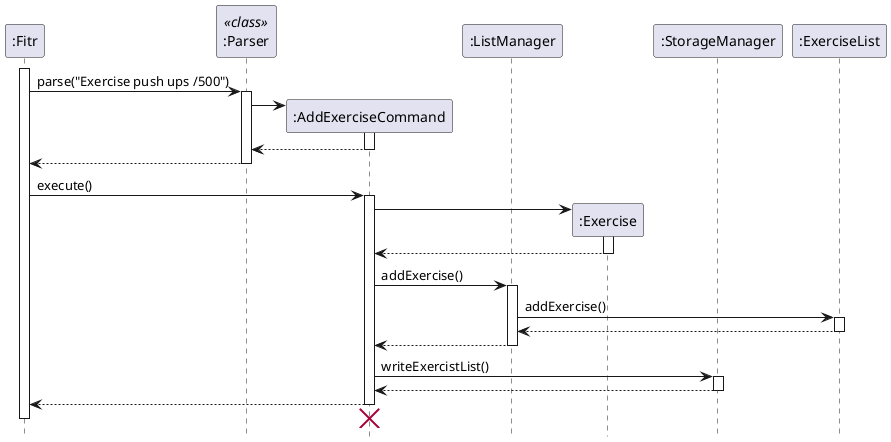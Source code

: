 @startuml
skinparam Shadowing false
participant ":Fitr" as fitr
participant ":Parser" as Parser << class >>
participant ":AddExerciseCommand" as AddExerciseCommand
participant ":ListManager" as ListManager
participant ":Exercise" as Exercise
participant ":StorageManager" as StorageManager
participant ":ExerciseList" as ExerciseList


activate fitr
fitr -> Parser : parse("Exercise push ups /500")
activate Parser

create AddExerciseCommand
Parser-> AddExerciseCommand

activate AddExerciseCommand
return
return
deactivate Parser

fitr -> AddExerciseCommand : execute()
activate AddExerciseCommand

create Exercise
AddExerciseCommand -> Exercise
activate Exercise
return

AddExerciseCommand -> ListManager: addExercise()
activate ListManager
ListManager -> ExerciseList : addExercise()
activate ExerciseList
return
return

AddExerciseCommand -> StorageManager: writeExercistList()
activate StorageManager
return

return
AddExerciseCommand -[hidden]-> fitr
destroy AddExerciseCommand
deactivate fitr

hide footbox
@enduml
